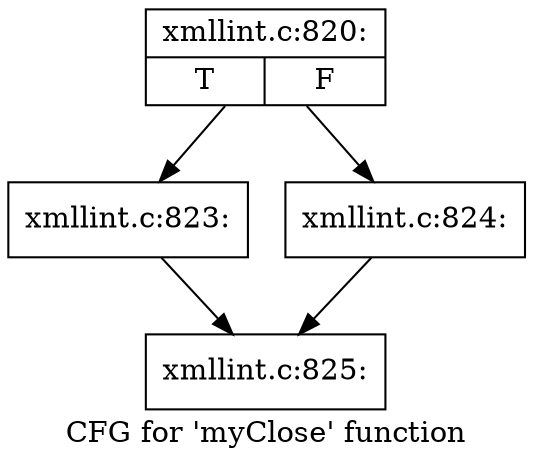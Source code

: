 digraph "CFG for 'myClose' function" {
	label="CFG for 'myClose' function";

	Node0x556d1b69e5c0 [shape=record,label="{xmllint.c:820:|{<s0>T|<s1>F}}"];
	Node0x556d1b69e5c0 -> Node0x556d1b6ae960;
	Node0x556d1b69e5c0 -> Node0x556d1b6ae9b0;
	Node0x556d1b6ae960 [shape=record,label="{xmllint.c:823:}"];
	Node0x556d1b6ae960 -> Node0x556d1b6ad980;
	Node0x556d1b6ae9b0 [shape=record,label="{xmllint.c:824:}"];
	Node0x556d1b6ae9b0 -> Node0x556d1b6ad980;
	Node0x556d1b6ad980 [shape=record,label="{xmllint.c:825:}"];
}
